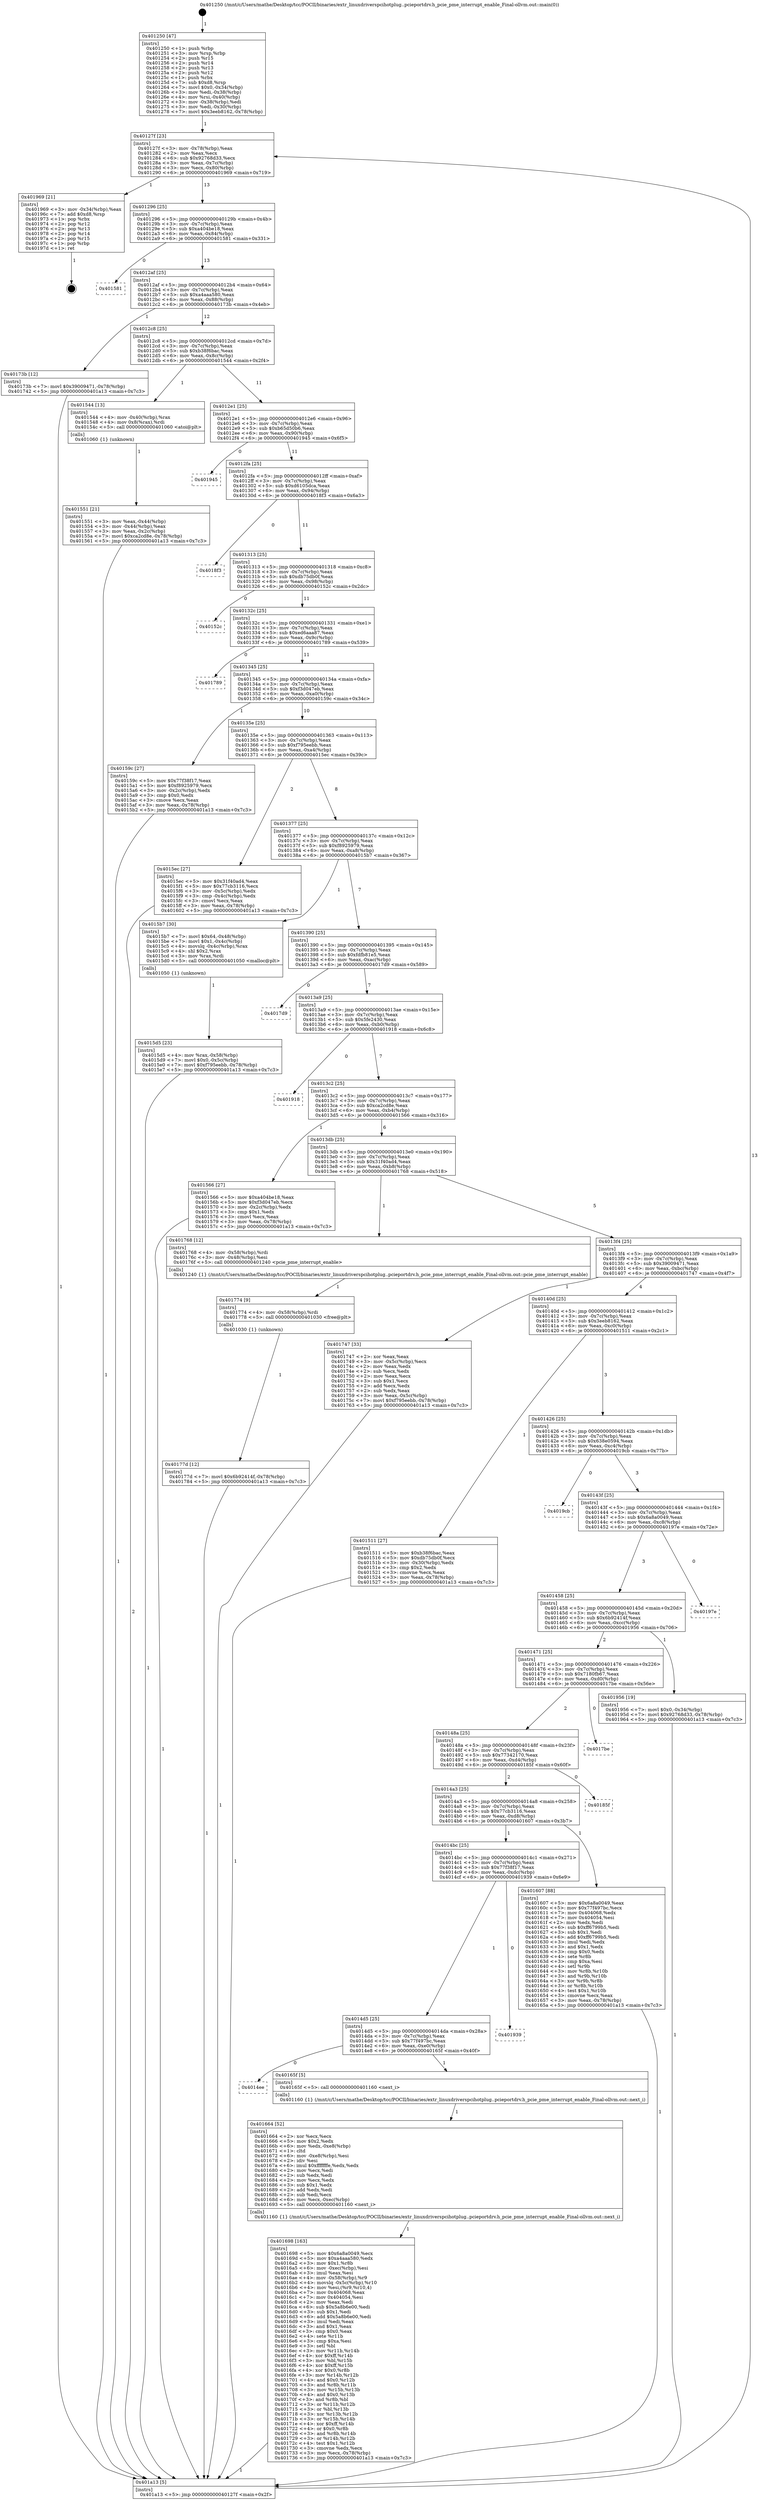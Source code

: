 digraph "0x401250" {
  label = "0x401250 (/mnt/c/Users/mathe/Desktop/tcc/POCII/binaries/extr_linuxdriverspcihotplug..pcieportdrv.h_pcie_pme_interrupt_enable_Final-ollvm.out::main(0))"
  labelloc = "t"
  node[shape=record]

  Entry [label="",width=0.3,height=0.3,shape=circle,fillcolor=black,style=filled]
  "0x40127f" [label="{
     0x40127f [23]\l
     | [instrs]\l
     &nbsp;&nbsp;0x40127f \<+3\>: mov -0x78(%rbp),%eax\l
     &nbsp;&nbsp;0x401282 \<+2\>: mov %eax,%ecx\l
     &nbsp;&nbsp;0x401284 \<+6\>: sub $0x92768d33,%ecx\l
     &nbsp;&nbsp;0x40128a \<+3\>: mov %eax,-0x7c(%rbp)\l
     &nbsp;&nbsp;0x40128d \<+3\>: mov %ecx,-0x80(%rbp)\l
     &nbsp;&nbsp;0x401290 \<+6\>: je 0000000000401969 \<main+0x719\>\l
  }"]
  "0x401969" [label="{
     0x401969 [21]\l
     | [instrs]\l
     &nbsp;&nbsp;0x401969 \<+3\>: mov -0x34(%rbp),%eax\l
     &nbsp;&nbsp;0x40196c \<+7\>: add $0xd8,%rsp\l
     &nbsp;&nbsp;0x401973 \<+1\>: pop %rbx\l
     &nbsp;&nbsp;0x401974 \<+2\>: pop %r12\l
     &nbsp;&nbsp;0x401976 \<+2\>: pop %r13\l
     &nbsp;&nbsp;0x401978 \<+2\>: pop %r14\l
     &nbsp;&nbsp;0x40197a \<+2\>: pop %r15\l
     &nbsp;&nbsp;0x40197c \<+1\>: pop %rbp\l
     &nbsp;&nbsp;0x40197d \<+1\>: ret\l
  }"]
  "0x401296" [label="{
     0x401296 [25]\l
     | [instrs]\l
     &nbsp;&nbsp;0x401296 \<+5\>: jmp 000000000040129b \<main+0x4b\>\l
     &nbsp;&nbsp;0x40129b \<+3\>: mov -0x7c(%rbp),%eax\l
     &nbsp;&nbsp;0x40129e \<+5\>: sub $0xa404be18,%eax\l
     &nbsp;&nbsp;0x4012a3 \<+6\>: mov %eax,-0x84(%rbp)\l
     &nbsp;&nbsp;0x4012a9 \<+6\>: je 0000000000401581 \<main+0x331\>\l
  }"]
  Exit [label="",width=0.3,height=0.3,shape=circle,fillcolor=black,style=filled,peripheries=2]
  "0x401581" [label="{
     0x401581\l
  }", style=dashed]
  "0x4012af" [label="{
     0x4012af [25]\l
     | [instrs]\l
     &nbsp;&nbsp;0x4012af \<+5\>: jmp 00000000004012b4 \<main+0x64\>\l
     &nbsp;&nbsp;0x4012b4 \<+3\>: mov -0x7c(%rbp),%eax\l
     &nbsp;&nbsp;0x4012b7 \<+5\>: sub $0xa4aaa580,%eax\l
     &nbsp;&nbsp;0x4012bc \<+6\>: mov %eax,-0x88(%rbp)\l
     &nbsp;&nbsp;0x4012c2 \<+6\>: je 000000000040173b \<main+0x4eb\>\l
  }"]
  "0x40177d" [label="{
     0x40177d [12]\l
     | [instrs]\l
     &nbsp;&nbsp;0x40177d \<+7\>: movl $0x6b92414f,-0x78(%rbp)\l
     &nbsp;&nbsp;0x401784 \<+5\>: jmp 0000000000401a13 \<main+0x7c3\>\l
  }"]
  "0x40173b" [label="{
     0x40173b [12]\l
     | [instrs]\l
     &nbsp;&nbsp;0x40173b \<+7\>: movl $0x39009471,-0x78(%rbp)\l
     &nbsp;&nbsp;0x401742 \<+5\>: jmp 0000000000401a13 \<main+0x7c3\>\l
  }"]
  "0x4012c8" [label="{
     0x4012c8 [25]\l
     | [instrs]\l
     &nbsp;&nbsp;0x4012c8 \<+5\>: jmp 00000000004012cd \<main+0x7d\>\l
     &nbsp;&nbsp;0x4012cd \<+3\>: mov -0x7c(%rbp),%eax\l
     &nbsp;&nbsp;0x4012d0 \<+5\>: sub $0xb38f6bac,%eax\l
     &nbsp;&nbsp;0x4012d5 \<+6\>: mov %eax,-0x8c(%rbp)\l
     &nbsp;&nbsp;0x4012db \<+6\>: je 0000000000401544 \<main+0x2f4\>\l
  }"]
  "0x401774" [label="{
     0x401774 [9]\l
     | [instrs]\l
     &nbsp;&nbsp;0x401774 \<+4\>: mov -0x58(%rbp),%rdi\l
     &nbsp;&nbsp;0x401778 \<+5\>: call 0000000000401030 \<free@plt\>\l
     | [calls]\l
     &nbsp;&nbsp;0x401030 \{1\} (unknown)\l
  }"]
  "0x401544" [label="{
     0x401544 [13]\l
     | [instrs]\l
     &nbsp;&nbsp;0x401544 \<+4\>: mov -0x40(%rbp),%rax\l
     &nbsp;&nbsp;0x401548 \<+4\>: mov 0x8(%rax),%rdi\l
     &nbsp;&nbsp;0x40154c \<+5\>: call 0000000000401060 \<atoi@plt\>\l
     | [calls]\l
     &nbsp;&nbsp;0x401060 \{1\} (unknown)\l
  }"]
  "0x4012e1" [label="{
     0x4012e1 [25]\l
     | [instrs]\l
     &nbsp;&nbsp;0x4012e1 \<+5\>: jmp 00000000004012e6 \<main+0x96\>\l
     &nbsp;&nbsp;0x4012e6 \<+3\>: mov -0x7c(%rbp),%eax\l
     &nbsp;&nbsp;0x4012e9 \<+5\>: sub $0xb65d50b6,%eax\l
     &nbsp;&nbsp;0x4012ee \<+6\>: mov %eax,-0x90(%rbp)\l
     &nbsp;&nbsp;0x4012f4 \<+6\>: je 0000000000401945 \<main+0x6f5\>\l
  }"]
  "0x401698" [label="{
     0x401698 [163]\l
     | [instrs]\l
     &nbsp;&nbsp;0x401698 \<+5\>: mov $0x6a8a0049,%ecx\l
     &nbsp;&nbsp;0x40169d \<+5\>: mov $0xa4aaa580,%edx\l
     &nbsp;&nbsp;0x4016a2 \<+3\>: mov $0x1,%r8b\l
     &nbsp;&nbsp;0x4016a5 \<+6\>: mov -0xec(%rbp),%esi\l
     &nbsp;&nbsp;0x4016ab \<+3\>: imul %eax,%esi\l
     &nbsp;&nbsp;0x4016ae \<+4\>: mov -0x58(%rbp),%r9\l
     &nbsp;&nbsp;0x4016b2 \<+4\>: movslq -0x5c(%rbp),%r10\l
     &nbsp;&nbsp;0x4016b6 \<+4\>: mov %esi,(%r9,%r10,4)\l
     &nbsp;&nbsp;0x4016ba \<+7\>: mov 0x404068,%eax\l
     &nbsp;&nbsp;0x4016c1 \<+7\>: mov 0x404054,%esi\l
     &nbsp;&nbsp;0x4016c8 \<+2\>: mov %eax,%edi\l
     &nbsp;&nbsp;0x4016ca \<+6\>: sub $0x5a8b6e00,%edi\l
     &nbsp;&nbsp;0x4016d0 \<+3\>: sub $0x1,%edi\l
     &nbsp;&nbsp;0x4016d3 \<+6\>: add $0x5a8b6e00,%edi\l
     &nbsp;&nbsp;0x4016d9 \<+3\>: imul %edi,%eax\l
     &nbsp;&nbsp;0x4016dc \<+3\>: and $0x1,%eax\l
     &nbsp;&nbsp;0x4016df \<+3\>: cmp $0x0,%eax\l
     &nbsp;&nbsp;0x4016e2 \<+4\>: sete %r11b\l
     &nbsp;&nbsp;0x4016e6 \<+3\>: cmp $0xa,%esi\l
     &nbsp;&nbsp;0x4016e9 \<+3\>: setl %bl\l
     &nbsp;&nbsp;0x4016ec \<+3\>: mov %r11b,%r14b\l
     &nbsp;&nbsp;0x4016ef \<+4\>: xor $0xff,%r14b\l
     &nbsp;&nbsp;0x4016f3 \<+3\>: mov %bl,%r15b\l
     &nbsp;&nbsp;0x4016f6 \<+4\>: xor $0xff,%r15b\l
     &nbsp;&nbsp;0x4016fa \<+4\>: xor $0x0,%r8b\l
     &nbsp;&nbsp;0x4016fe \<+3\>: mov %r14b,%r12b\l
     &nbsp;&nbsp;0x401701 \<+4\>: and $0x0,%r12b\l
     &nbsp;&nbsp;0x401705 \<+3\>: and %r8b,%r11b\l
     &nbsp;&nbsp;0x401708 \<+3\>: mov %r15b,%r13b\l
     &nbsp;&nbsp;0x40170b \<+4\>: and $0x0,%r13b\l
     &nbsp;&nbsp;0x40170f \<+3\>: and %r8b,%bl\l
     &nbsp;&nbsp;0x401712 \<+3\>: or %r11b,%r12b\l
     &nbsp;&nbsp;0x401715 \<+3\>: or %bl,%r13b\l
     &nbsp;&nbsp;0x401718 \<+3\>: xor %r13b,%r12b\l
     &nbsp;&nbsp;0x40171b \<+3\>: or %r15b,%r14b\l
     &nbsp;&nbsp;0x40171e \<+4\>: xor $0xff,%r14b\l
     &nbsp;&nbsp;0x401722 \<+4\>: or $0x0,%r8b\l
     &nbsp;&nbsp;0x401726 \<+3\>: and %r8b,%r14b\l
     &nbsp;&nbsp;0x401729 \<+3\>: or %r14b,%r12b\l
     &nbsp;&nbsp;0x40172c \<+4\>: test $0x1,%r12b\l
     &nbsp;&nbsp;0x401730 \<+3\>: cmovne %edx,%ecx\l
     &nbsp;&nbsp;0x401733 \<+3\>: mov %ecx,-0x78(%rbp)\l
     &nbsp;&nbsp;0x401736 \<+5\>: jmp 0000000000401a13 \<main+0x7c3\>\l
  }"]
  "0x401945" [label="{
     0x401945\l
  }", style=dashed]
  "0x4012fa" [label="{
     0x4012fa [25]\l
     | [instrs]\l
     &nbsp;&nbsp;0x4012fa \<+5\>: jmp 00000000004012ff \<main+0xaf\>\l
     &nbsp;&nbsp;0x4012ff \<+3\>: mov -0x7c(%rbp),%eax\l
     &nbsp;&nbsp;0x401302 \<+5\>: sub $0xd6105dca,%eax\l
     &nbsp;&nbsp;0x401307 \<+6\>: mov %eax,-0x94(%rbp)\l
     &nbsp;&nbsp;0x40130d \<+6\>: je 00000000004018f3 \<main+0x6a3\>\l
  }"]
  "0x401664" [label="{
     0x401664 [52]\l
     | [instrs]\l
     &nbsp;&nbsp;0x401664 \<+2\>: xor %ecx,%ecx\l
     &nbsp;&nbsp;0x401666 \<+5\>: mov $0x2,%edx\l
     &nbsp;&nbsp;0x40166b \<+6\>: mov %edx,-0xe8(%rbp)\l
     &nbsp;&nbsp;0x401671 \<+1\>: cltd\l
     &nbsp;&nbsp;0x401672 \<+6\>: mov -0xe8(%rbp),%esi\l
     &nbsp;&nbsp;0x401678 \<+2\>: idiv %esi\l
     &nbsp;&nbsp;0x40167a \<+6\>: imul $0xfffffffe,%edx,%edx\l
     &nbsp;&nbsp;0x401680 \<+2\>: mov %ecx,%edi\l
     &nbsp;&nbsp;0x401682 \<+2\>: sub %edx,%edi\l
     &nbsp;&nbsp;0x401684 \<+2\>: mov %ecx,%edx\l
     &nbsp;&nbsp;0x401686 \<+3\>: sub $0x1,%edx\l
     &nbsp;&nbsp;0x401689 \<+2\>: add %edx,%edi\l
     &nbsp;&nbsp;0x40168b \<+2\>: sub %edi,%ecx\l
     &nbsp;&nbsp;0x40168d \<+6\>: mov %ecx,-0xec(%rbp)\l
     &nbsp;&nbsp;0x401693 \<+5\>: call 0000000000401160 \<next_i\>\l
     | [calls]\l
     &nbsp;&nbsp;0x401160 \{1\} (/mnt/c/Users/mathe/Desktop/tcc/POCII/binaries/extr_linuxdriverspcihotplug..pcieportdrv.h_pcie_pme_interrupt_enable_Final-ollvm.out::next_i)\l
  }"]
  "0x4018f3" [label="{
     0x4018f3\l
  }", style=dashed]
  "0x401313" [label="{
     0x401313 [25]\l
     | [instrs]\l
     &nbsp;&nbsp;0x401313 \<+5\>: jmp 0000000000401318 \<main+0xc8\>\l
     &nbsp;&nbsp;0x401318 \<+3\>: mov -0x7c(%rbp),%eax\l
     &nbsp;&nbsp;0x40131b \<+5\>: sub $0xdb75db0f,%eax\l
     &nbsp;&nbsp;0x401320 \<+6\>: mov %eax,-0x98(%rbp)\l
     &nbsp;&nbsp;0x401326 \<+6\>: je 000000000040152c \<main+0x2dc\>\l
  }"]
  "0x4014ee" [label="{
     0x4014ee\l
  }", style=dashed]
  "0x40152c" [label="{
     0x40152c\l
  }", style=dashed]
  "0x40132c" [label="{
     0x40132c [25]\l
     | [instrs]\l
     &nbsp;&nbsp;0x40132c \<+5\>: jmp 0000000000401331 \<main+0xe1\>\l
     &nbsp;&nbsp;0x401331 \<+3\>: mov -0x7c(%rbp),%eax\l
     &nbsp;&nbsp;0x401334 \<+5\>: sub $0xed6aaa87,%eax\l
     &nbsp;&nbsp;0x401339 \<+6\>: mov %eax,-0x9c(%rbp)\l
     &nbsp;&nbsp;0x40133f \<+6\>: je 0000000000401789 \<main+0x539\>\l
  }"]
  "0x40165f" [label="{
     0x40165f [5]\l
     | [instrs]\l
     &nbsp;&nbsp;0x40165f \<+5\>: call 0000000000401160 \<next_i\>\l
     | [calls]\l
     &nbsp;&nbsp;0x401160 \{1\} (/mnt/c/Users/mathe/Desktop/tcc/POCII/binaries/extr_linuxdriverspcihotplug..pcieportdrv.h_pcie_pme_interrupt_enable_Final-ollvm.out::next_i)\l
  }"]
  "0x401789" [label="{
     0x401789\l
  }", style=dashed]
  "0x401345" [label="{
     0x401345 [25]\l
     | [instrs]\l
     &nbsp;&nbsp;0x401345 \<+5\>: jmp 000000000040134a \<main+0xfa\>\l
     &nbsp;&nbsp;0x40134a \<+3\>: mov -0x7c(%rbp),%eax\l
     &nbsp;&nbsp;0x40134d \<+5\>: sub $0xf3d047eb,%eax\l
     &nbsp;&nbsp;0x401352 \<+6\>: mov %eax,-0xa0(%rbp)\l
     &nbsp;&nbsp;0x401358 \<+6\>: je 000000000040159c \<main+0x34c\>\l
  }"]
  "0x4014d5" [label="{
     0x4014d5 [25]\l
     | [instrs]\l
     &nbsp;&nbsp;0x4014d5 \<+5\>: jmp 00000000004014da \<main+0x28a\>\l
     &nbsp;&nbsp;0x4014da \<+3\>: mov -0x7c(%rbp),%eax\l
     &nbsp;&nbsp;0x4014dd \<+5\>: sub $0x77f497bc,%eax\l
     &nbsp;&nbsp;0x4014e2 \<+6\>: mov %eax,-0xe0(%rbp)\l
     &nbsp;&nbsp;0x4014e8 \<+6\>: je 000000000040165f \<main+0x40f\>\l
  }"]
  "0x40159c" [label="{
     0x40159c [27]\l
     | [instrs]\l
     &nbsp;&nbsp;0x40159c \<+5\>: mov $0x77f38f17,%eax\l
     &nbsp;&nbsp;0x4015a1 \<+5\>: mov $0xf8925979,%ecx\l
     &nbsp;&nbsp;0x4015a6 \<+3\>: mov -0x2c(%rbp),%edx\l
     &nbsp;&nbsp;0x4015a9 \<+3\>: cmp $0x0,%edx\l
     &nbsp;&nbsp;0x4015ac \<+3\>: cmove %ecx,%eax\l
     &nbsp;&nbsp;0x4015af \<+3\>: mov %eax,-0x78(%rbp)\l
     &nbsp;&nbsp;0x4015b2 \<+5\>: jmp 0000000000401a13 \<main+0x7c3\>\l
  }"]
  "0x40135e" [label="{
     0x40135e [25]\l
     | [instrs]\l
     &nbsp;&nbsp;0x40135e \<+5\>: jmp 0000000000401363 \<main+0x113\>\l
     &nbsp;&nbsp;0x401363 \<+3\>: mov -0x7c(%rbp),%eax\l
     &nbsp;&nbsp;0x401366 \<+5\>: sub $0xf795eebb,%eax\l
     &nbsp;&nbsp;0x40136b \<+6\>: mov %eax,-0xa4(%rbp)\l
     &nbsp;&nbsp;0x401371 \<+6\>: je 00000000004015ec \<main+0x39c\>\l
  }"]
  "0x401939" [label="{
     0x401939\l
  }", style=dashed]
  "0x4015ec" [label="{
     0x4015ec [27]\l
     | [instrs]\l
     &nbsp;&nbsp;0x4015ec \<+5\>: mov $0x31f40ad4,%eax\l
     &nbsp;&nbsp;0x4015f1 \<+5\>: mov $0x77cb3116,%ecx\l
     &nbsp;&nbsp;0x4015f6 \<+3\>: mov -0x5c(%rbp),%edx\l
     &nbsp;&nbsp;0x4015f9 \<+3\>: cmp -0x4c(%rbp),%edx\l
     &nbsp;&nbsp;0x4015fc \<+3\>: cmovl %ecx,%eax\l
     &nbsp;&nbsp;0x4015ff \<+3\>: mov %eax,-0x78(%rbp)\l
     &nbsp;&nbsp;0x401602 \<+5\>: jmp 0000000000401a13 \<main+0x7c3\>\l
  }"]
  "0x401377" [label="{
     0x401377 [25]\l
     | [instrs]\l
     &nbsp;&nbsp;0x401377 \<+5\>: jmp 000000000040137c \<main+0x12c\>\l
     &nbsp;&nbsp;0x40137c \<+3\>: mov -0x7c(%rbp),%eax\l
     &nbsp;&nbsp;0x40137f \<+5\>: sub $0xf8925979,%eax\l
     &nbsp;&nbsp;0x401384 \<+6\>: mov %eax,-0xa8(%rbp)\l
     &nbsp;&nbsp;0x40138a \<+6\>: je 00000000004015b7 \<main+0x367\>\l
  }"]
  "0x4014bc" [label="{
     0x4014bc [25]\l
     | [instrs]\l
     &nbsp;&nbsp;0x4014bc \<+5\>: jmp 00000000004014c1 \<main+0x271\>\l
     &nbsp;&nbsp;0x4014c1 \<+3\>: mov -0x7c(%rbp),%eax\l
     &nbsp;&nbsp;0x4014c4 \<+5\>: sub $0x77f38f17,%eax\l
     &nbsp;&nbsp;0x4014c9 \<+6\>: mov %eax,-0xdc(%rbp)\l
     &nbsp;&nbsp;0x4014cf \<+6\>: je 0000000000401939 \<main+0x6e9\>\l
  }"]
  "0x4015b7" [label="{
     0x4015b7 [30]\l
     | [instrs]\l
     &nbsp;&nbsp;0x4015b7 \<+7\>: movl $0x64,-0x48(%rbp)\l
     &nbsp;&nbsp;0x4015be \<+7\>: movl $0x1,-0x4c(%rbp)\l
     &nbsp;&nbsp;0x4015c5 \<+4\>: movslq -0x4c(%rbp),%rax\l
     &nbsp;&nbsp;0x4015c9 \<+4\>: shl $0x2,%rax\l
     &nbsp;&nbsp;0x4015cd \<+3\>: mov %rax,%rdi\l
     &nbsp;&nbsp;0x4015d0 \<+5\>: call 0000000000401050 \<malloc@plt\>\l
     | [calls]\l
     &nbsp;&nbsp;0x401050 \{1\} (unknown)\l
  }"]
  "0x401390" [label="{
     0x401390 [25]\l
     | [instrs]\l
     &nbsp;&nbsp;0x401390 \<+5\>: jmp 0000000000401395 \<main+0x145\>\l
     &nbsp;&nbsp;0x401395 \<+3\>: mov -0x7c(%rbp),%eax\l
     &nbsp;&nbsp;0x401398 \<+5\>: sub $0xfdfb81e5,%eax\l
     &nbsp;&nbsp;0x40139d \<+6\>: mov %eax,-0xac(%rbp)\l
     &nbsp;&nbsp;0x4013a3 \<+6\>: je 00000000004017d9 \<main+0x589\>\l
  }"]
  "0x401607" [label="{
     0x401607 [88]\l
     | [instrs]\l
     &nbsp;&nbsp;0x401607 \<+5\>: mov $0x6a8a0049,%eax\l
     &nbsp;&nbsp;0x40160c \<+5\>: mov $0x77f497bc,%ecx\l
     &nbsp;&nbsp;0x401611 \<+7\>: mov 0x404068,%edx\l
     &nbsp;&nbsp;0x401618 \<+7\>: mov 0x404054,%esi\l
     &nbsp;&nbsp;0x40161f \<+2\>: mov %edx,%edi\l
     &nbsp;&nbsp;0x401621 \<+6\>: sub $0xff6799b5,%edi\l
     &nbsp;&nbsp;0x401627 \<+3\>: sub $0x1,%edi\l
     &nbsp;&nbsp;0x40162a \<+6\>: add $0xff6799b5,%edi\l
     &nbsp;&nbsp;0x401630 \<+3\>: imul %edi,%edx\l
     &nbsp;&nbsp;0x401633 \<+3\>: and $0x1,%edx\l
     &nbsp;&nbsp;0x401636 \<+3\>: cmp $0x0,%edx\l
     &nbsp;&nbsp;0x401639 \<+4\>: sete %r8b\l
     &nbsp;&nbsp;0x40163d \<+3\>: cmp $0xa,%esi\l
     &nbsp;&nbsp;0x401640 \<+4\>: setl %r9b\l
     &nbsp;&nbsp;0x401644 \<+3\>: mov %r8b,%r10b\l
     &nbsp;&nbsp;0x401647 \<+3\>: and %r9b,%r10b\l
     &nbsp;&nbsp;0x40164a \<+3\>: xor %r9b,%r8b\l
     &nbsp;&nbsp;0x40164d \<+3\>: or %r8b,%r10b\l
     &nbsp;&nbsp;0x401650 \<+4\>: test $0x1,%r10b\l
     &nbsp;&nbsp;0x401654 \<+3\>: cmovne %ecx,%eax\l
     &nbsp;&nbsp;0x401657 \<+3\>: mov %eax,-0x78(%rbp)\l
     &nbsp;&nbsp;0x40165a \<+5\>: jmp 0000000000401a13 \<main+0x7c3\>\l
  }"]
  "0x4017d9" [label="{
     0x4017d9\l
  }", style=dashed]
  "0x4013a9" [label="{
     0x4013a9 [25]\l
     | [instrs]\l
     &nbsp;&nbsp;0x4013a9 \<+5\>: jmp 00000000004013ae \<main+0x15e\>\l
     &nbsp;&nbsp;0x4013ae \<+3\>: mov -0x7c(%rbp),%eax\l
     &nbsp;&nbsp;0x4013b1 \<+5\>: sub $0x5fe2430,%eax\l
     &nbsp;&nbsp;0x4013b6 \<+6\>: mov %eax,-0xb0(%rbp)\l
     &nbsp;&nbsp;0x4013bc \<+6\>: je 0000000000401918 \<main+0x6c8\>\l
  }"]
  "0x4014a3" [label="{
     0x4014a3 [25]\l
     | [instrs]\l
     &nbsp;&nbsp;0x4014a3 \<+5\>: jmp 00000000004014a8 \<main+0x258\>\l
     &nbsp;&nbsp;0x4014a8 \<+3\>: mov -0x7c(%rbp),%eax\l
     &nbsp;&nbsp;0x4014ab \<+5\>: sub $0x77cb3116,%eax\l
     &nbsp;&nbsp;0x4014b0 \<+6\>: mov %eax,-0xd8(%rbp)\l
     &nbsp;&nbsp;0x4014b6 \<+6\>: je 0000000000401607 \<main+0x3b7\>\l
  }"]
  "0x401918" [label="{
     0x401918\l
  }", style=dashed]
  "0x4013c2" [label="{
     0x4013c2 [25]\l
     | [instrs]\l
     &nbsp;&nbsp;0x4013c2 \<+5\>: jmp 00000000004013c7 \<main+0x177\>\l
     &nbsp;&nbsp;0x4013c7 \<+3\>: mov -0x7c(%rbp),%eax\l
     &nbsp;&nbsp;0x4013ca \<+5\>: sub $0xca2cd8e,%eax\l
     &nbsp;&nbsp;0x4013cf \<+6\>: mov %eax,-0xb4(%rbp)\l
     &nbsp;&nbsp;0x4013d5 \<+6\>: je 0000000000401566 \<main+0x316\>\l
  }"]
  "0x40185f" [label="{
     0x40185f\l
  }", style=dashed]
  "0x401566" [label="{
     0x401566 [27]\l
     | [instrs]\l
     &nbsp;&nbsp;0x401566 \<+5\>: mov $0xa404be18,%eax\l
     &nbsp;&nbsp;0x40156b \<+5\>: mov $0xf3d047eb,%ecx\l
     &nbsp;&nbsp;0x401570 \<+3\>: mov -0x2c(%rbp),%edx\l
     &nbsp;&nbsp;0x401573 \<+3\>: cmp $0x1,%edx\l
     &nbsp;&nbsp;0x401576 \<+3\>: cmovl %ecx,%eax\l
     &nbsp;&nbsp;0x401579 \<+3\>: mov %eax,-0x78(%rbp)\l
     &nbsp;&nbsp;0x40157c \<+5\>: jmp 0000000000401a13 \<main+0x7c3\>\l
  }"]
  "0x4013db" [label="{
     0x4013db [25]\l
     | [instrs]\l
     &nbsp;&nbsp;0x4013db \<+5\>: jmp 00000000004013e0 \<main+0x190\>\l
     &nbsp;&nbsp;0x4013e0 \<+3\>: mov -0x7c(%rbp),%eax\l
     &nbsp;&nbsp;0x4013e3 \<+5\>: sub $0x31f40ad4,%eax\l
     &nbsp;&nbsp;0x4013e8 \<+6\>: mov %eax,-0xb8(%rbp)\l
     &nbsp;&nbsp;0x4013ee \<+6\>: je 0000000000401768 \<main+0x518\>\l
  }"]
  "0x40148a" [label="{
     0x40148a [25]\l
     | [instrs]\l
     &nbsp;&nbsp;0x40148a \<+5\>: jmp 000000000040148f \<main+0x23f\>\l
     &nbsp;&nbsp;0x40148f \<+3\>: mov -0x7c(%rbp),%eax\l
     &nbsp;&nbsp;0x401492 \<+5\>: sub $0x77342170,%eax\l
     &nbsp;&nbsp;0x401497 \<+6\>: mov %eax,-0xd4(%rbp)\l
     &nbsp;&nbsp;0x40149d \<+6\>: je 000000000040185f \<main+0x60f\>\l
  }"]
  "0x401768" [label="{
     0x401768 [12]\l
     | [instrs]\l
     &nbsp;&nbsp;0x401768 \<+4\>: mov -0x58(%rbp),%rdi\l
     &nbsp;&nbsp;0x40176c \<+3\>: mov -0x48(%rbp),%esi\l
     &nbsp;&nbsp;0x40176f \<+5\>: call 0000000000401240 \<pcie_pme_interrupt_enable\>\l
     | [calls]\l
     &nbsp;&nbsp;0x401240 \{1\} (/mnt/c/Users/mathe/Desktop/tcc/POCII/binaries/extr_linuxdriverspcihotplug..pcieportdrv.h_pcie_pme_interrupt_enable_Final-ollvm.out::pcie_pme_interrupt_enable)\l
  }"]
  "0x4013f4" [label="{
     0x4013f4 [25]\l
     | [instrs]\l
     &nbsp;&nbsp;0x4013f4 \<+5\>: jmp 00000000004013f9 \<main+0x1a9\>\l
     &nbsp;&nbsp;0x4013f9 \<+3\>: mov -0x7c(%rbp),%eax\l
     &nbsp;&nbsp;0x4013fc \<+5\>: sub $0x39009471,%eax\l
     &nbsp;&nbsp;0x401401 \<+6\>: mov %eax,-0xbc(%rbp)\l
     &nbsp;&nbsp;0x401407 \<+6\>: je 0000000000401747 \<main+0x4f7\>\l
  }"]
  "0x4017be" [label="{
     0x4017be\l
  }", style=dashed]
  "0x401747" [label="{
     0x401747 [33]\l
     | [instrs]\l
     &nbsp;&nbsp;0x401747 \<+2\>: xor %eax,%eax\l
     &nbsp;&nbsp;0x401749 \<+3\>: mov -0x5c(%rbp),%ecx\l
     &nbsp;&nbsp;0x40174c \<+2\>: mov %eax,%edx\l
     &nbsp;&nbsp;0x40174e \<+2\>: sub %ecx,%edx\l
     &nbsp;&nbsp;0x401750 \<+2\>: mov %eax,%ecx\l
     &nbsp;&nbsp;0x401752 \<+3\>: sub $0x1,%ecx\l
     &nbsp;&nbsp;0x401755 \<+2\>: add %ecx,%edx\l
     &nbsp;&nbsp;0x401757 \<+2\>: sub %edx,%eax\l
     &nbsp;&nbsp;0x401759 \<+3\>: mov %eax,-0x5c(%rbp)\l
     &nbsp;&nbsp;0x40175c \<+7\>: movl $0xf795eebb,-0x78(%rbp)\l
     &nbsp;&nbsp;0x401763 \<+5\>: jmp 0000000000401a13 \<main+0x7c3\>\l
  }"]
  "0x40140d" [label="{
     0x40140d [25]\l
     | [instrs]\l
     &nbsp;&nbsp;0x40140d \<+5\>: jmp 0000000000401412 \<main+0x1c2\>\l
     &nbsp;&nbsp;0x401412 \<+3\>: mov -0x7c(%rbp),%eax\l
     &nbsp;&nbsp;0x401415 \<+5\>: sub $0x3eeb8162,%eax\l
     &nbsp;&nbsp;0x40141a \<+6\>: mov %eax,-0xc0(%rbp)\l
     &nbsp;&nbsp;0x401420 \<+6\>: je 0000000000401511 \<main+0x2c1\>\l
  }"]
  "0x401471" [label="{
     0x401471 [25]\l
     | [instrs]\l
     &nbsp;&nbsp;0x401471 \<+5\>: jmp 0000000000401476 \<main+0x226\>\l
     &nbsp;&nbsp;0x401476 \<+3\>: mov -0x7c(%rbp),%eax\l
     &nbsp;&nbsp;0x401479 \<+5\>: sub $0x7180fb67,%eax\l
     &nbsp;&nbsp;0x40147e \<+6\>: mov %eax,-0xd0(%rbp)\l
     &nbsp;&nbsp;0x401484 \<+6\>: je 00000000004017be \<main+0x56e\>\l
  }"]
  "0x401511" [label="{
     0x401511 [27]\l
     | [instrs]\l
     &nbsp;&nbsp;0x401511 \<+5\>: mov $0xb38f6bac,%eax\l
     &nbsp;&nbsp;0x401516 \<+5\>: mov $0xdb75db0f,%ecx\l
     &nbsp;&nbsp;0x40151b \<+3\>: mov -0x30(%rbp),%edx\l
     &nbsp;&nbsp;0x40151e \<+3\>: cmp $0x2,%edx\l
     &nbsp;&nbsp;0x401521 \<+3\>: cmovne %ecx,%eax\l
     &nbsp;&nbsp;0x401524 \<+3\>: mov %eax,-0x78(%rbp)\l
     &nbsp;&nbsp;0x401527 \<+5\>: jmp 0000000000401a13 \<main+0x7c3\>\l
  }"]
  "0x401426" [label="{
     0x401426 [25]\l
     | [instrs]\l
     &nbsp;&nbsp;0x401426 \<+5\>: jmp 000000000040142b \<main+0x1db\>\l
     &nbsp;&nbsp;0x40142b \<+3\>: mov -0x7c(%rbp),%eax\l
     &nbsp;&nbsp;0x40142e \<+5\>: sub $0x638e0594,%eax\l
     &nbsp;&nbsp;0x401433 \<+6\>: mov %eax,-0xc4(%rbp)\l
     &nbsp;&nbsp;0x401439 \<+6\>: je 00000000004019cb \<main+0x77b\>\l
  }"]
  "0x401a13" [label="{
     0x401a13 [5]\l
     | [instrs]\l
     &nbsp;&nbsp;0x401a13 \<+5\>: jmp 000000000040127f \<main+0x2f\>\l
  }"]
  "0x401250" [label="{
     0x401250 [47]\l
     | [instrs]\l
     &nbsp;&nbsp;0x401250 \<+1\>: push %rbp\l
     &nbsp;&nbsp;0x401251 \<+3\>: mov %rsp,%rbp\l
     &nbsp;&nbsp;0x401254 \<+2\>: push %r15\l
     &nbsp;&nbsp;0x401256 \<+2\>: push %r14\l
     &nbsp;&nbsp;0x401258 \<+2\>: push %r13\l
     &nbsp;&nbsp;0x40125a \<+2\>: push %r12\l
     &nbsp;&nbsp;0x40125c \<+1\>: push %rbx\l
     &nbsp;&nbsp;0x40125d \<+7\>: sub $0xd8,%rsp\l
     &nbsp;&nbsp;0x401264 \<+7\>: movl $0x0,-0x34(%rbp)\l
     &nbsp;&nbsp;0x40126b \<+3\>: mov %edi,-0x38(%rbp)\l
     &nbsp;&nbsp;0x40126e \<+4\>: mov %rsi,-0x40(%rbp)\l
     &nbsp;&nbsp;0x401272 \<+3\>: mov -0x38(%rbp),%edi\l
     &nbsp;&nbsp;0x401275 \<+3\>: mov %edi,-0x30(%rbp)\l
     &nbsp;&nbsp;0x401278 \<+7\>: movl $0x3eeb8162,-0x78(%rbp)\l
  }"]
  "0x401551" [label="{
     0x401551 [21]\l
     | [instrs]\l
     &nbsp;&nbsp;0x401551 \<+3\>: mov %eax,-0x44(%rbp)\l
     &nbsp;&nbsp;0x401554 \<+3\>: mov -0x44(%rbp),%eax\l
     &nbsp;&nbsp;0x401557 \<+3\>: mov %eax,-0x2c(%rbp)\l
     &nbsp;&nbsp;0x40155a \<+7\>: movl $0xca2cd8e,-0x78(%rbp)\l
     &nbsp;&nbsp;0x401561 \<+5\>: jmp 0000000000401a13 \<main+0x7c3\>\l
  }"]
  "0x4015d5" [label="{
     0x4015d5 [23]\l
     | [instrs]\l
     &nbsp;&nbsp;0x4015d5 \<+4\>: mov %rax,-0x58(%rbp)\l
     &nbsp;&nbsp;0x4015d9 \<+7\>: movl $0x0,-0x5c(%rbp)\l
     &nbsp;&nbsp;0x4015e0 \<+7\>: movl $0xf795eebb,-0x78(%rbp)\l
     &nbsp;&nbsp;0x4015e7 \<+5\>: jmp 0000000000401a13 \<main+0x7c3\>\l
  }"]
  "0x401956" [label="{
     0x401956 [19]\l
     | [instrs]\l
     &nbsp;&nbsp;0x401956 \<+7\>: movl $0x0,-0x34(%rbp)\l
     &nbsp;&nbsp;0x40195d \<+7\>: movl $0x92768d33,-0x78(%rbp)\l
     &nbsp;&nbsp;0x401964 \<+5\>: jmp 0000000000401a13 \<main+0x7c3\>\l
  }"]
  "0x4019cb" [label="{
     0x4019cb\l
  }", style=dashed]
  "0x40143f" [label="{
     0x40143f [25]\l
     | [instrs]\l
     &nbsp;&nbsp;0x40143f \<+5\>: jmp 0000000000401444 \<main+0x1f4\>\l
     &nbsp;&nbsp;0x401444 \<+3\>: mov -0x7c(%rbp),%eax\l
     &nbsp;&nbsp;0x401447 \<+5\>: sub $0x6a8a0049,%eax\l
     &nbsp;&nbsp;0x40144c \<+6\>: mov %eax,-0xc8(%rbp)\l
     &nbsp;&nbsp;0x401452 \<+6\>: je 000000000040197e \<main+0x72e\>\l
  }"]
  "0x401458" [label="{
     0x401458 [25]\l
     | [instrs]\l
     &nbsp;&nbsp;0x401458 \<+5\>: jmp 000000000040145d \<main+0x20d\>\l
     &nbsp;&nbsp;0x40145d \<+3\>: mov -0x7c(%rbp),%eax\l
     &nbsp;&nbsp;0x401460 \<+5\>: sub $0x6b92414f,%eax\l
     &nbsp;&nbsp;0x401465 \<+6\>: mov %eax,-0xcc(%rbp)\l
     &nbsp;&nbsp;0x40146b \<+6\>: je 0000000000401956 \<main+0x706\>\l
  }"]
  "0x40197e" [label="{
     0x40197e\l
  }", style=dashed]
  Entry -> "0x401250" [label=" 1"]
  "0x40127f" -> "0x401969" [label=" 1"]
  "0x40127f" -> "0x401296" [label=" 13"]
  "0x401969" -> Exit [label=" 1"]
  "0x401296" -> "0x401581" [label=" 0"]
  "0x401296" -> "0x4012af" [label=" 13"]
  "0x401956" -> "0x401a13" [label=" 1"]
  "0x4012af" -> "0x40173b" [label=" 1"]
  "0x4012af" -> "0x4012c8" [label=" 12"]
  "0x40177d" -> "0x401a13" [label=" 1"]
  "0x4012c8" -> "0x401544" [label=" 1"]
  "0x4012c8" -> "0x4012e1" [label=" 11"]
  "0x401774" -> "0x40177d" [label=" 1"]
  "0x4012e1" -> "0x401945" [label=" 0"]
  "0x4012e1" -> "0x4012fa" [label=" 11"]
  "0x401768" -> "0x401774" [label=" 1"]
  "0x4012fa" -> "0x4018f3" [label=" 0"]
  "0x4012fa" -> "0x401313" [label=" 11"]
  "0x401747" -> "0x401a13" [label=" 1"]
  "0x401313" -> "0x40152c" [label=" 0"]
  "0x401313" -> "0x40132c" [label=" 11"]
  "0x40173b" -> "0x401a13" [label=" 1"]
  "0x40132c" -> "0x401789" [label=" 0"]
  "0x40132c" -> "0x401345" [label=" 11"]
  "0x401698" -> "0x401a13" [label=" 1"]
  "0x401345" -> "0x40159c" [label=" 1"]
  "0x401345" -> "0x40135e" [label=" 10"]
  "0x40165f" -> "0x401664" [label=" 1"]
  "0x40135e" -> "0x4015ec" [label=" 2"]
  "0x40135e" -> "0x401377" [label=" 8"]
  "0x4014d5" -> "0x4014ee" [label=" 0"]
  "0x401377" -> "0x4015b7" [label=" 1"]
  "0x401377" -> "0x401390" [label=" 7"]
  "0x401664" -> "0x401698" [label=" 1"]
  "0x401390" -> "0x4017d9" [label=" 0"]
  "0x401390" -> "0x4013a9" [label=" 7"]
  "0x4014bc" -> "0x4014d5" [label=" 1"]
  "0x4013a9" -> "0x401918" [label=" 0"]
  "0x4013a9" -> "0x4013c2" [label=" 7"]
  "0x4014d5" -> "0x40165f" [label=" 1"]
  "0x4013c2" -> "0x401566" [label=" 1"]
  "0x4013c2" -> "0x4013db" [label=" 6"]
  "0x401607" -> "0x401a13" [label=" 1"]
  "0x4013db" -> "0x401768" [label=" 1"]
  "0x4013db" -> "0x4013f4" [label=" 5"]
  "0x4014a3" -> "0x401607" [label=" 1"]
  "0x4013f4" -> "0x401747" [label=" 1"]
  "0x4013f4" -> "0x40140d" [label=" 4"]
  "0x4014bc" -> "0x401939" [label=" 0"]
  "0x40140d" -> "0x401511" [label=" 1"]
  "0x40140d" -> "0x401426" [label=" 3"]
  "0x401511" -> "0x401a13" [label=" 1"]
  "0x401250" -> "0x40127f" [label=" 1"]
  "0x401a13" -> "0x40127f" [label=" 13"]
  "0x401544" -> "0x401551" [label=" 1"]
  "0x401551" -> "0x401a13" [label=" 1"]
  "0x401566" -> "0x401a13" [label=" 1"]
  "0x40159c" -> "0x401a13" [label=" 1"]
  "0x4015b7" -> "0x4015d5" [label=" 1"]
  "0x4015d5" -> "0x401a13" [label=" 1"]
  "0x4015ec" -> "0x401a13" [label=" 2"]
  "0x40148a" -> "0x40185f" [label=" 0"]
  "0x401426" -> "0x4019cb" [label=" 0"]
  "0x401426" -> "0x40143f" [label=" 3"]
  "0x4014a3" -> "0x4014bc" [label=" 1"]
  "0x40143f" -> "0x40197e" [label=" 0"]
  "0x40143f" -> "0x401458" [label=" 3"]
  "0x401471" -> "0x40148a" [label=" 2"]
  "0x401458" -> "0x401956" [label=" 1"]
  "0x401458" -> "0x401471" [label=" 2"]
  "0x40148a" -> "0x4014a3" [label=" 2"]
  "0x401471" -> "0x4017be" [label=" 0"]
}
